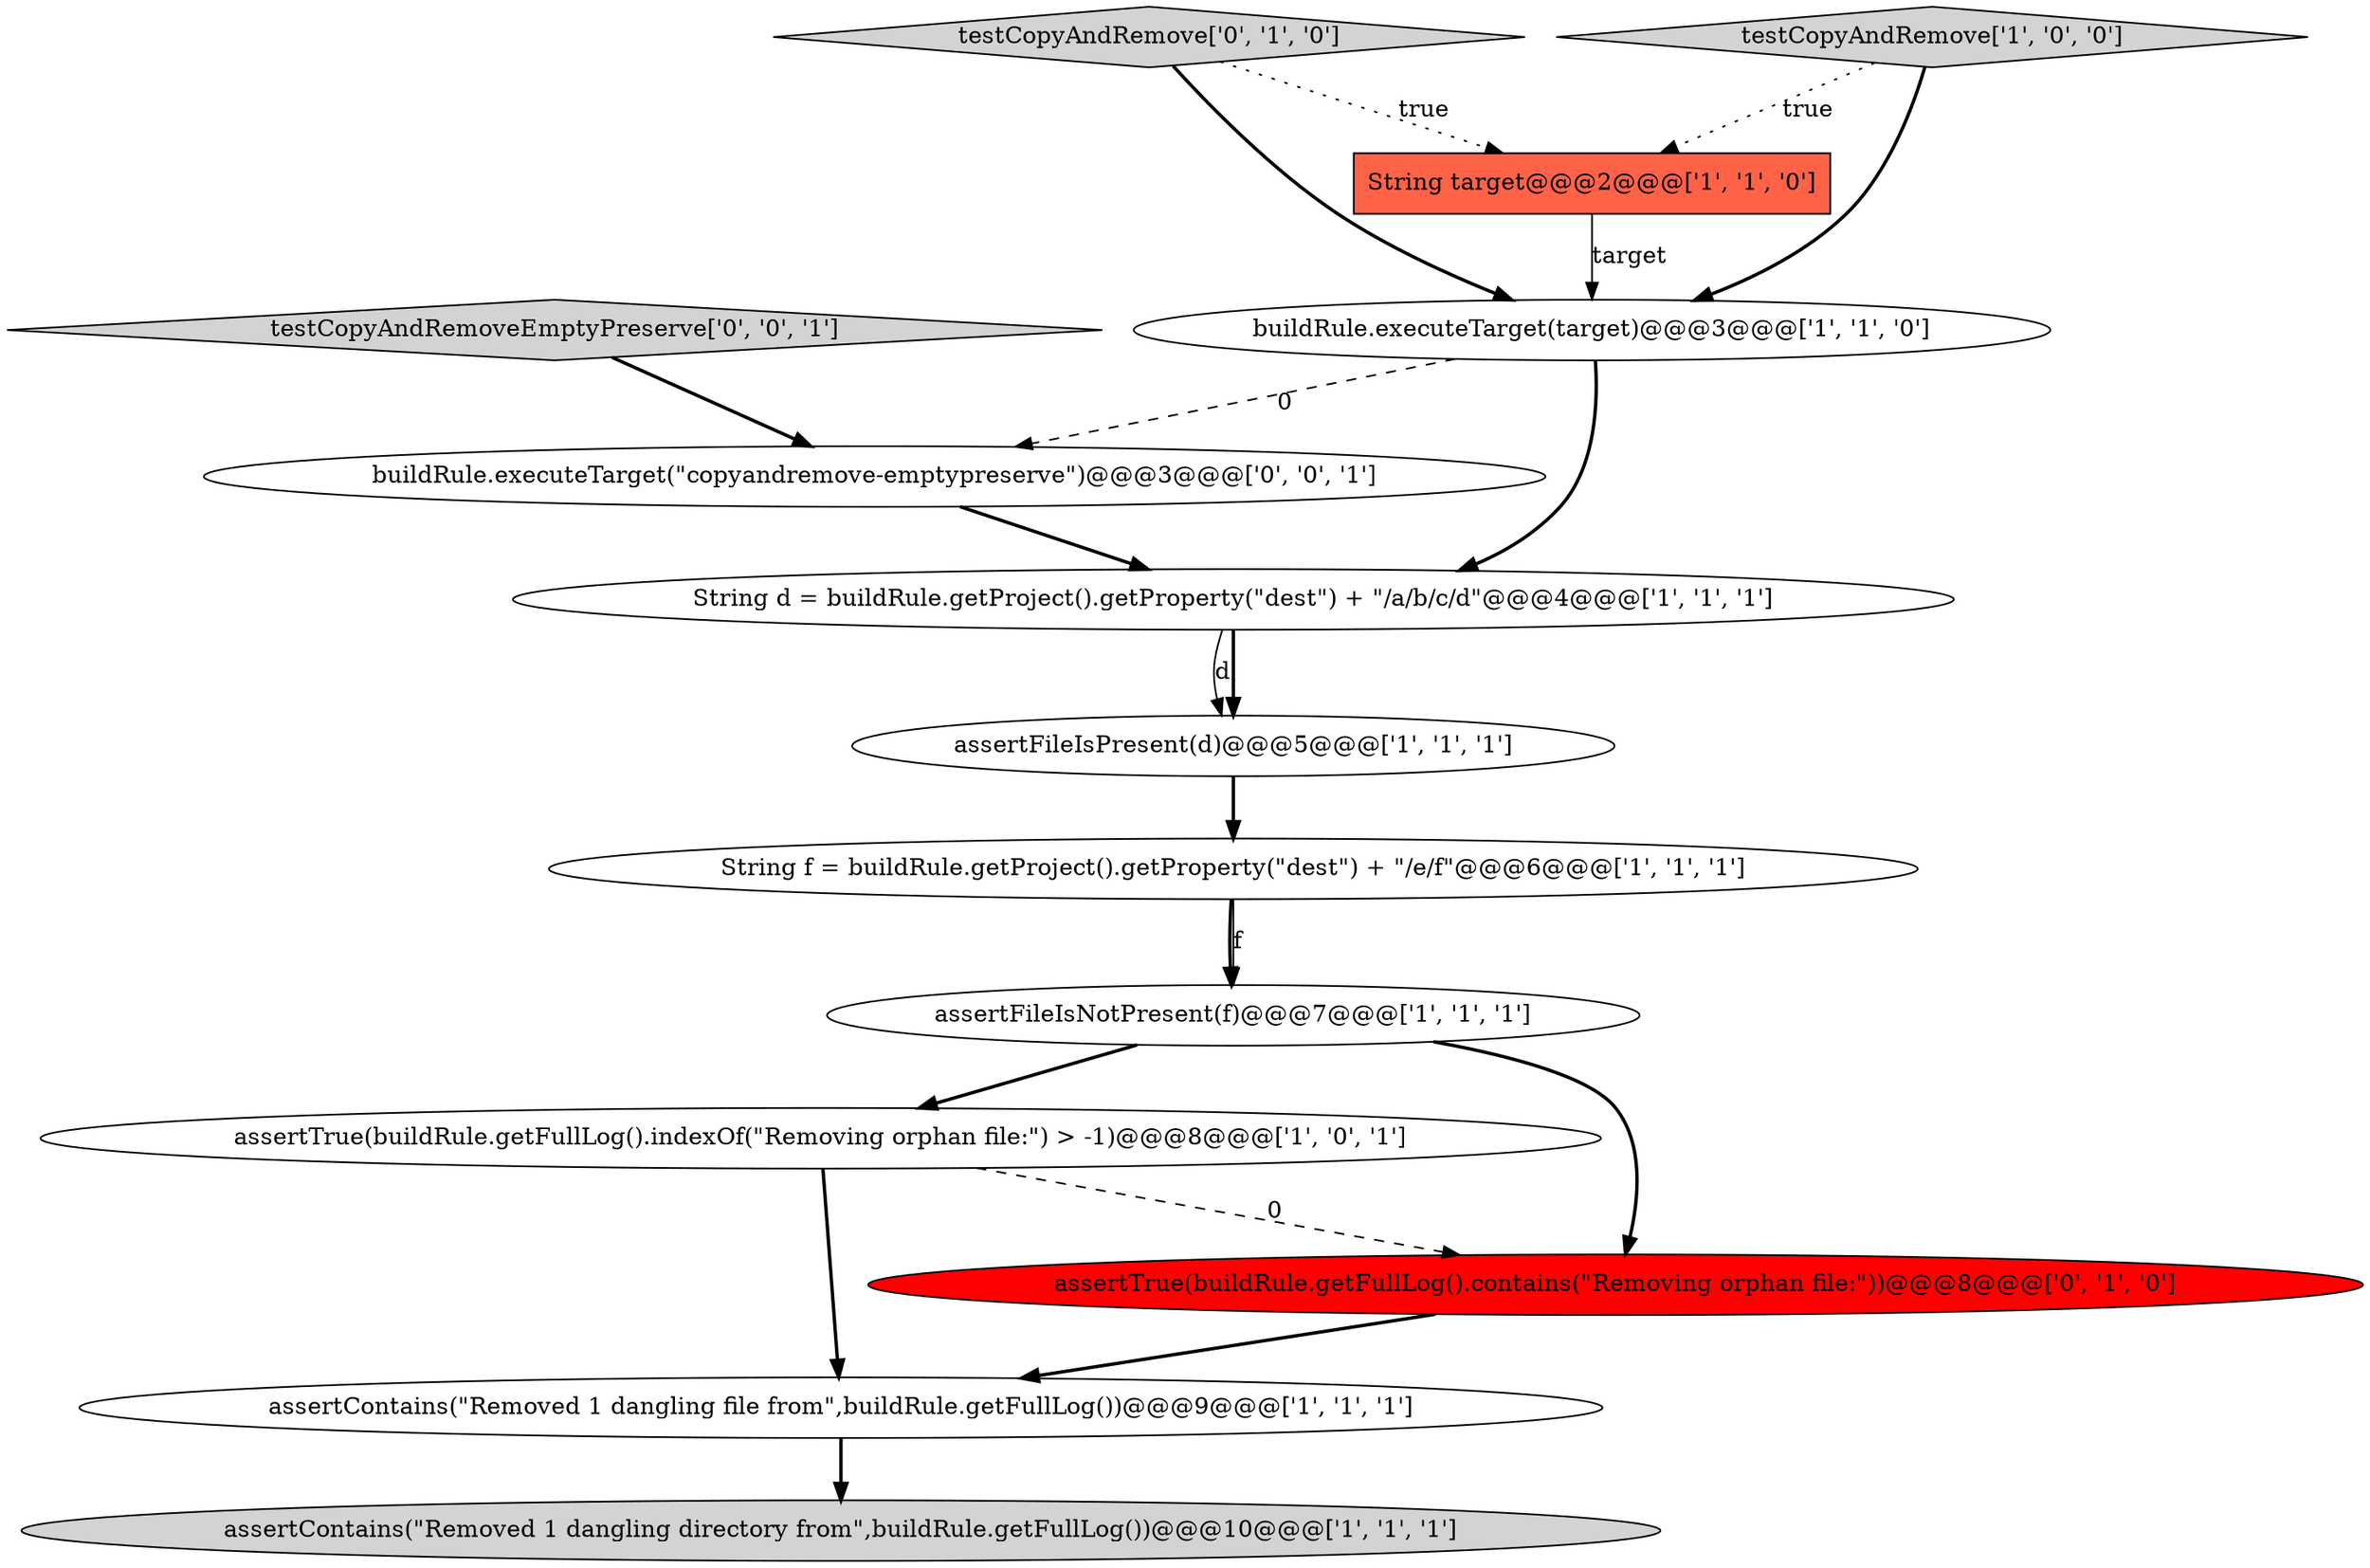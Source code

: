 digraph {
7 [style = filled, label = "String target@@@2@@@['1', '1', '0']", fillcolor = tomato, shape = box image = "AAA0AAABBB1BBB"];
3 [style = filled, label = "assertTrue(buildRule.getFullLog().indexOf(\"Removing orphan file:\") > -1)@@@8@@@['1', '0', '1']", fillcolor = white, shape = ellipse image = "AAA0AAABBB1BBB"];
8 [style = filled, label = "buildRule.executeTarget(target)@@@3@@@['1', '1', '0']", fillcolor = white, shape = ellipse image = "AAA0AAABBB1BBB"];
12 [style = filled, label = "buildRule.executeTarget(\"copyandremove-emptypreserve\")@@@3@@@['0', '0', '1']", fillcolor = white, shape = ellipse image = "AAA0AAABBB3BBB"];
11 [style = filled, label = "testCopyAndRemove['0', '1', '0']", fillcolor = lightgray, shape = diamond image = "AAA0AAABBB2BBB"];
10 [style = filled, label = "assertTrue(buildRule.getFullLog().contains(\"Removing orphan file:\"))@@@8@@@['0', '1', '0']", fillcolor = red, shape = ellipse image = "AAA1AAABBB2BBB"];
0 [style = filled, label = "String d = buildRule.getProject().getProperty(\"dest\") + \"/a/b/c/d\"@@@4@@@['1', '1', '1']", fillcolor = white, shape = ellipse image = "AAA0AAABBB1BBB"];
6 [style = filled, label = "String f = buildRule.getProject().getProperty(\"dest\") + \"/e/f\"@@@6@@@['1', '1', '1']", fillcolor = white, shape = ellipse image = "AAA0AAABBB1BBB"];
4 [style = filled, label = "testCopyAndRemove['1', '0', '0']", fillcolor = lightgray, shape = diamond image = "AAA0AAABBB1BBB"];
13 [style = filled, label = "testCopyAndRemoveEmptyPreserve['0', '0', '1']", fillcolor = lightgray, shape = diamond image = "AAA0AAABBB3BBB"];
9 [style = filled, label = "assertFileIsNotPresent(f)@@@7@@@['1', '1', '1']", fillcolor = white, shape = ellipse image = "AAA0AAABBB1BBB"];
1 [style = filled, label = "assertContains(\"Removed 1 dangling directory from\",buildRule.getFullLog())@@@10@@@['1', '1', '1']", fillcolor = lightgray, shape = ellipse image = "AAA0AAABBB1BBB"];
5 [style = filled, label = "assertFileIsPresent(d)@@@5@@@['1', '1', '1']", fillcolor = white, shape = ellipse image = "AAA0AAABBB1BBB"];
2 [style = filled, label = "assertContains(\"Removed 1 dangling file from\",buildRule.getFullLog())@@@9@@@['1', '1', '1']", fillcolor = white, shape = ellipse image = "AAA0AAABBB1BBB"];
8->0 [style = bold, label=""];
11->7 [style = dotted, label="true"];
9->3 [style = bold, label=""];
4->8 [style = bold, label=""];
11->8 [style = bold, label=""];
0->5 [style = solid, label="d"];
10->2 [style = bold, label=""];
4->7 [style = dotted, label="true"];
3->10 [style = dashed, label="0"];
8->12 [style = dashed, label="0"];
13->12 [style = bold, label=""];
5->6 [style = bold, label=""];
6->9 [style = bold, label=""];
3->2 [style = bold, label=""];
9->10 [style = bold, label=""];
7->8 [style = solid, label="target"];
12->0 [style = bold, label=""];
2->1 [style = bold, label=""];
6->9 [style = solid, label="f"];
0->5 [style = bold, label=""];
}
